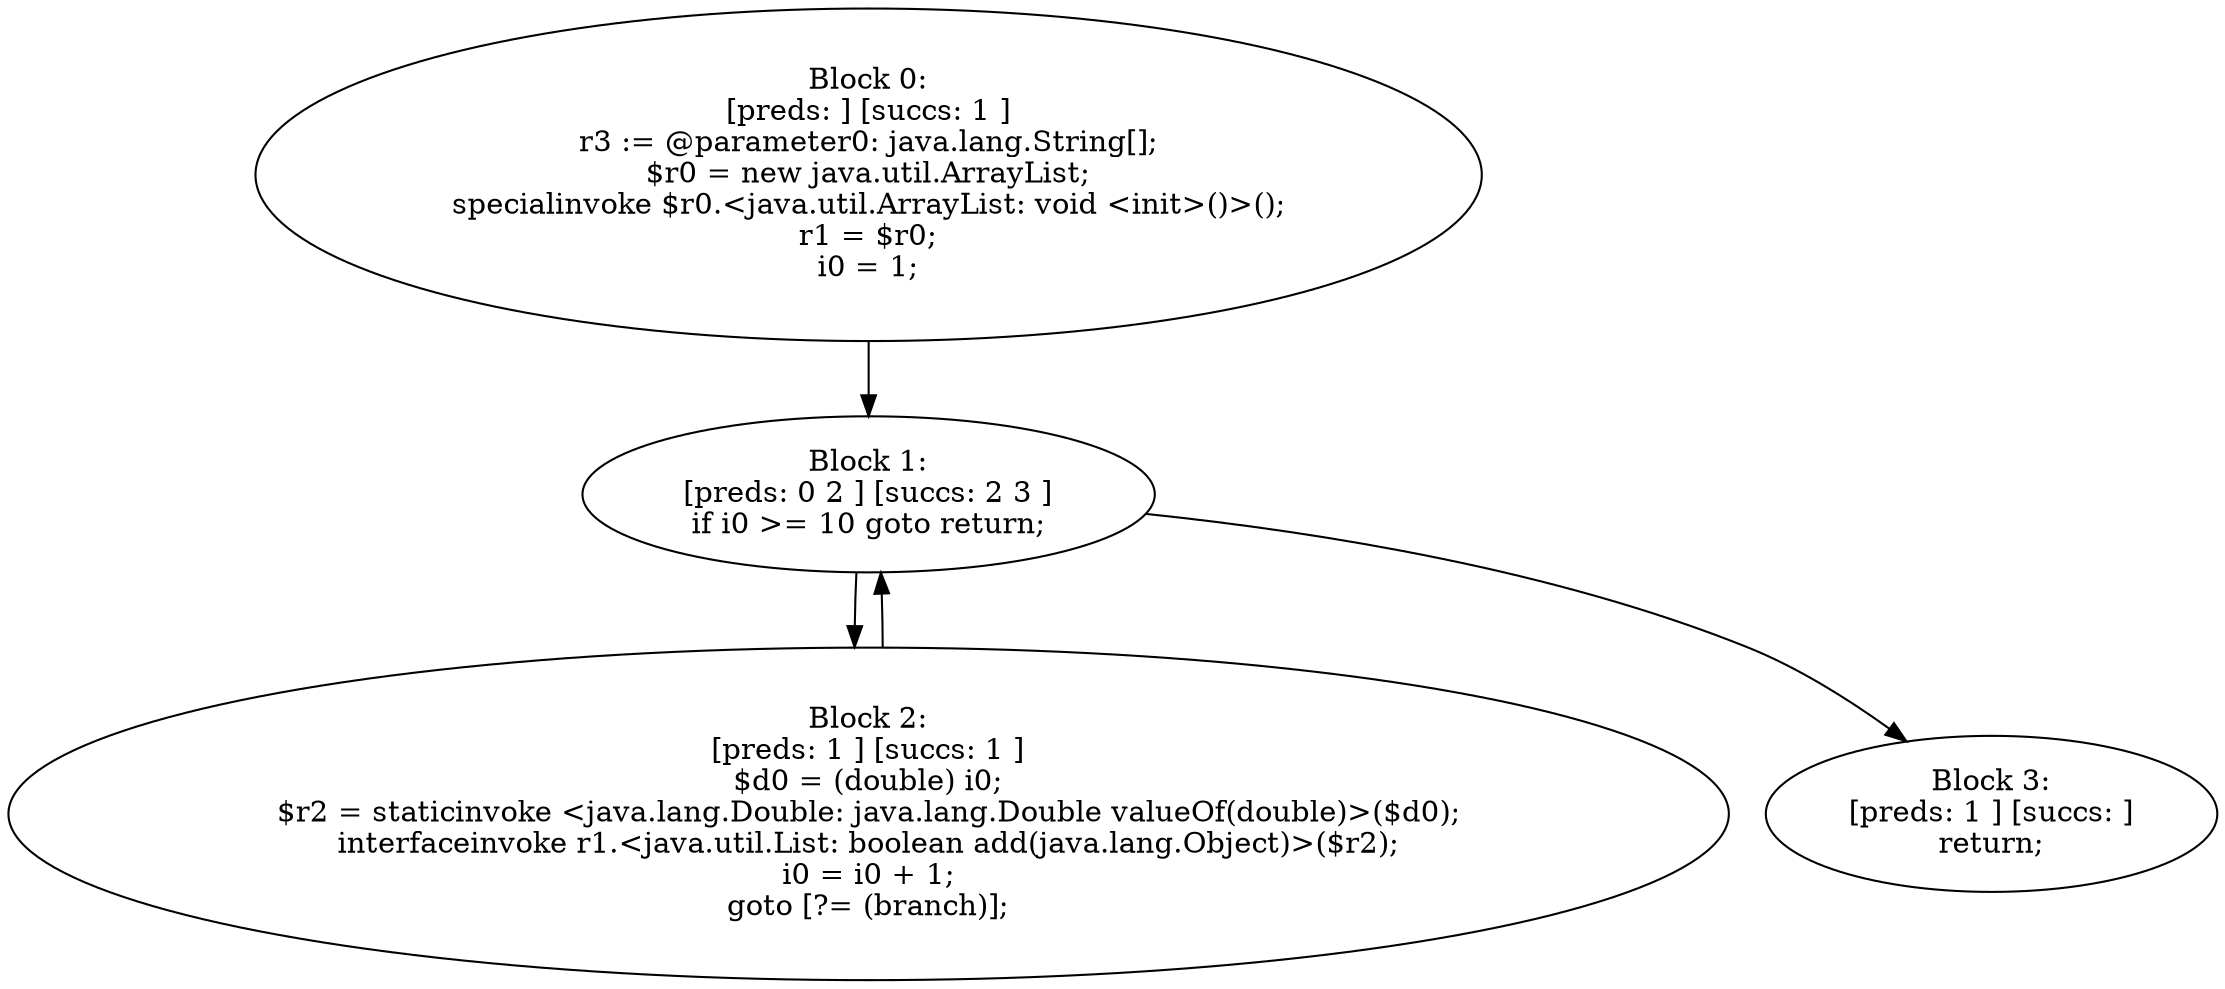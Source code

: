 digraph "unitGraph" {
    "Block 0:
[preds: ] [succs: 1 ]
r3 := @parameter0: java.lang.String[];
$r0 = new java.util.ArrayList;
specialinvoke $r0.<java.util.ArrayList: void <init>()>();
r1 = $r0;
i0 = 1;
"
    "Block 1:
[preds: 0 2 ] [succs: 2 3 ]
if i0 >= 10 goto return;
"
    "Block 2:
[preds: 1 ] [succs: 1 ]
$d0 = (double) i0;
$r2 = staticinvoke <java.lang.Double: java.lang.Double valueOf(double)>($d0);
interfaceinvoke r1.<java.util.List: boolean add(java.lang.Object)>($r2);
i0 = i0 + 1;
goto [?= (branch)];
"
    "Block 3:
[preds: 1 ] [succs: ]
return;
"
    "Block 0:
[preds: ] [succs: 1 ]
r3 := @parameter0: java.lang.String[];
$r0 = new java.util.ArrayList;
specialinvoke $r0.<java.util.ArrayList: void <init>()>();
r1 = $r0;
i0 = 1;
"->"Block 1:
[preds: 0 2 ] [succs: 2 3 ]
if i0 >= 10 goto return;
";
    "Block 1:
[preds: 0 2 ] [succs: 2 3 ]
if i0 >= 10 goto return;
"->"Block 2:
[preds: 1 ] [succs: 1 ]
$d0 = (double) i0;
$r2 = staticinvoke <java.lang.Double: java.lang.Double valueOf(double)>($d0);
interfaceinvoke r1.<java.util.List: boolean add(java.lang.Object)>($r2);
i0 = i0 + 1;
goto [?= (branch)];
";
    "Block 1:
[preds: 0 2 ] [succs: 2 3 ]
if i0 >= 10 goto return;
"->"Block 3:
[preds: 1 ] [succs: ]
return;
";
    "Block 2:
[preds: 1 ] [succs: 1 ]
$d0 = (double) i0;
$r2 = staticinvoke <java.lang.Double: java.lang.Double valueOf(double)>($d0);
interfaceinvoke r1.<java.util.List: boolean add(java.lang.Object)>($r2);
i0 = i0 + 1;
goto [?= (branch)];
"->"Block 1:
[preds: 0 2 ] [succs: 2 3 ]
if i0 >= 10 goto return;
";
}
